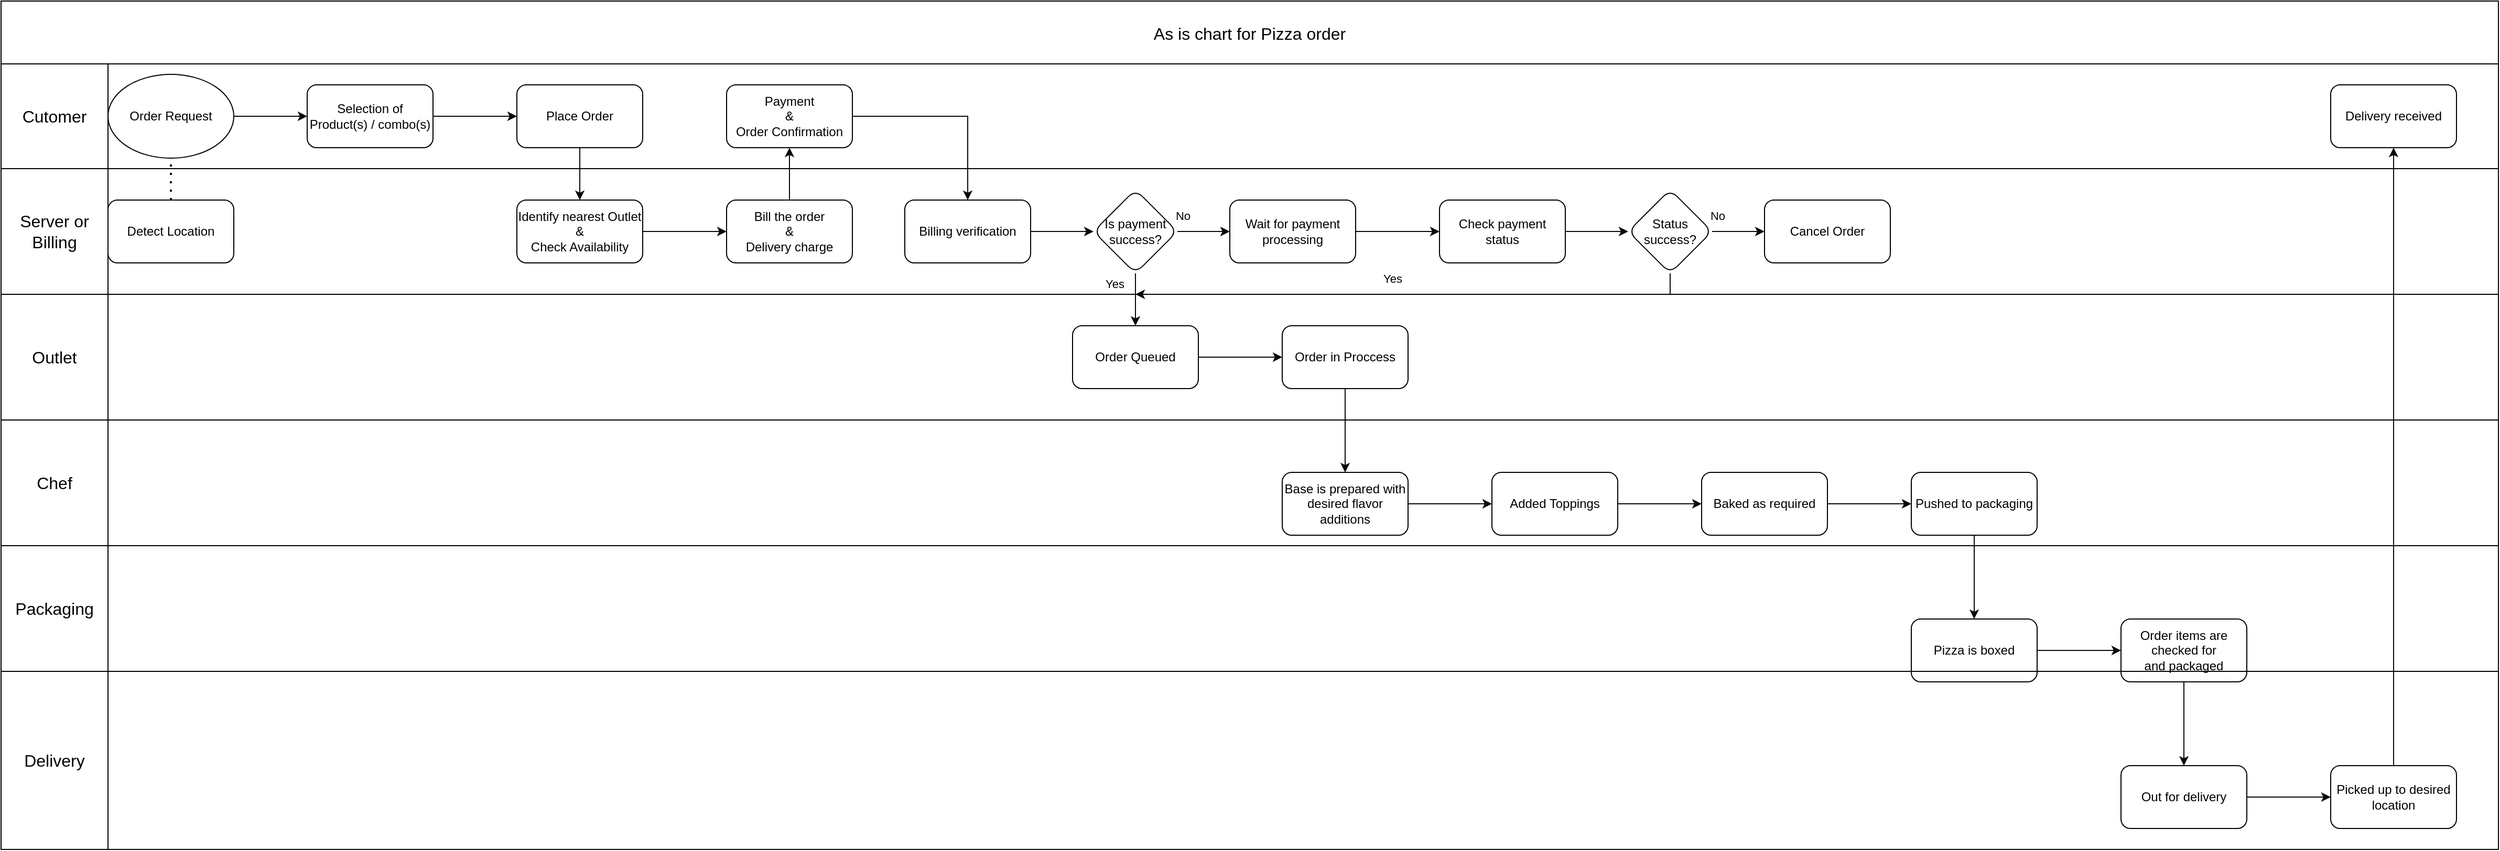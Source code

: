 <mxfile version="20.8.20" type="github">
  <diagram name="Page-1" id="EXli86hY3YLz44E0gWD3">
    <mxGraphModel dx="5460" dy="2413" grid="1" gridSize="10" guides="1" tooltips="1" connect="1" arrows="1" fold="1" page="1" pageScale="1" pageWidth="1169" pageHeight="827" math="0" shadow="0">
      <root>
        <mxCell id="0" />
        <mxCell id="1" parent="0" />
        <mxCell id="YC0K7fcnTKtkai2o8YkR-51" value="" style="edgeStyle=orthogonalEdgeStyle;rounded=0;orthogonalLoop=1;jettySize=auto;html=1;strokeColor=#080808;" edge="1" parent="1" source="YC0K7fcnTKtkai2o8YkR-1" target="YC0K7fcnTKtkai2o8YkR-4">
          <mxGeometry relative="1" as="geometry" />
        </mxCell>
        <mxCell id="YC0K7fcnTKtkai2o8YkR-1" value="Order Request" style="ellipse;whiteSpace=wrap;html=1;" vertex="1" parent="1">
          <mxGeometry x="90" y="30" width="120" height="80" as="geometry" />
        </mxCell>
        <mxCell id="YC0K7fcnTKtkai2o8YkR-2" value="Detect Location" style="rounded=1;whiteSpace=wrap;html=1;" vertex="1" parent="1">
          <mxGeometry x="90" y="150" width="120" height="60" as="geometry" />
        </mxCell>
        <mxCell id="YC0K7fcnTKtkai2o8YkR-15" value="" style="edgeStyle=orthogonalEdgeStyle;rounded=0;orthogonalLoop=1;jettySize=auto;html=1;strokeColor=#080808;" edge="1" parent="1" source="YC0K7fcnTKtkai2o8YkR-4" target="YC0K7fcnTKtkai2o8YkR-14">
          <mxGeometry relative="1" as="geometry" />
        </mxCell>
        <mxCell id="YC0K7fcnTKtkai2o8YkR-4" value="Selection of Product(s) / combo(s)" style="rounded=1;whiteSpace=wrap;html=1;" vertex="1" parent="1">
          <mxGeometry x="280" y="40" width="120" height="60" as="geometry" />
        </mxCell>
        <mxCell id="YC0K7fcnTKtkai2o8YkR-17" value="" style="edgeStyle=orthogonalEdgeStyle;rounded=0;orthogonalLoop=1;jettySize=auto;html=1;strokeColor=#080808;" edge="1" parent="1" source="YC0K7fcnTKtkai2o8YkR-14" target="YC0K7fcnTKtkai2o8YkR-16">
          <mxGeometry relative="1" as="geometry" />
        </mxCell>
        <mxCell id="YC0K7fcnTKtkai2o8YkR-14" value="Place Order" style="whiteSpace=wrap;html=1;rounded=1;" vertex="1" parent="1">
          <mxGeometry x="480" y="40" width="120" height="60" as="geometry" />
        </mxCell>
        <mxCell id="YC0K7fcnTKtkai2o8YkR-19" value="" style="edgeStyle=orthogonalEdgeStyle;rounded=0;orthogonalLoop=1;jettySize=auto;html=1;strokeColor=#080808;" edge="1" parent="1" source="YC0K7fcnTKtkai2o8YkR-16" target="YC0K7fcnTKtkai2o8YkR-18">
          <mxGeometry relative="1" as="geometry" />
        </mxCell>
        <mxCell id="YC0K7fcnTKtkai2o8YkR-16" value="Identify nearest Outlet&lt;br&gt;&amp;amp;&lt;br&gt;Check Availability" style="whiteSpace=wrap;html=1;rounded=1;" vertex="1" parent="1">
          <mxGeometry x="480" y="150" width="120" height="60" as="geometry" />
        </mxCell>
        <mxCell id="YC0K7fcnTKtkai2o8YkR-21" value="" style="edgeStyle=orthogonalEdgeStyle;rounded=0;orthogonalLoop=1;jettySize=auto;html=1;strokeColor=#080808;" edge="1" parent="1" source="YC0K7fcnTKtkai2o8YkR-18" target="YC0K7fcnTKtkai2o8YkR-20">
          <mxGeometry relative="1" as="geometry" />
        </mxCell>
        <mxCell id="YC0K7fcnTKtkai2o8YkR-18" value="Bill the order&lt;br&gt;&amp;amp;&lt;br&gt;Delivery charge" style="whiteSpace=wrap;html=1;rounded=1;" vertex="1" parent="1">
          <mxGeometry x="680" y="150" width="120" height="60" as="geometry" />
        </mxCell>
        <mxCell id="YC0K7fcnTKtkai2o8YkR-23" value="" style="edgeStyle=orthogonalEdgeStyle;rounded=0;orthogonalLoop=1;jettySize=auto;html=1;strokeColor=#080808;" edge="1" parent="1" source="YC0K7fcnTKtkai2o8YkR-20" target="YC0K7fcnTKtkai2o8YkR-22">
          <mxGeometry relative="1" as="geometry" />
        </mxCell>
        <mxCell id="YC0K7fcnTKtkai2o8YkR-20" value="Payment &lt;br&gt;&amp;amp;&lt;br&gt;Order Confirmation" style="whiteSpace=wrap;html=1;rounded=1;" vertex="1" parent="1">
          <mxGeometry x="680" y="40" width="120" height="60" as="geometry" />
        </mxCell>
        <mxCell id="YC0K7fcnTKtkai2o8YkR-25" value="" style="edgeStyle=orthogonalEdgeStyle;rounded=0;orthogonalLoop=1;jettySize=auto;html=1;strokeColor=#080808;" edge="1" parent="1" source="YC0K7fcnTKtkai2o8YkR-22" target="YC0K7fcnTKtkai2o8YkR-24">
          <mxGeometry relative="1" as="geometry" />
        </mxCell>
        <mxCell id="YC0K7fcnTKtkai2o8YkR-22" value="Billing verification" style="whiteSpace=wrap;html=1;rounded=1;" vertex="1" parent="1">
          <mxGeometry x="850" y="150" width="120" height="60" as="geometry" />
        </mxCell>
        <mxCell id="YC0K7fcnTKtkai2o8YkR-24" value="Is payment success?" style="rhombus;whiteSpace=wrap;html=1;rounded=1;" vertex="1" parent="1">
          <mxGeometry x="1030" y="140" width="80" height="80" as="geometry" />
        </mxCell>
        <mxCell id="YC0K7fcnTKtkai2o8YkR-29" value="" style="edgeStyle=orthogonalEdgeStyle;rounded=0;orthogonalLoop=1;jettySize=auto;html=1;strokeColor=#080808;" edge="1" parent="1" source="YC0K7fcnTKtkai2o8YkR-26" target="YC0K7fcnTKtkai2o8YkR-28">
          <mxGeometry relative="1" as="geometry" />
        </mxCell>
        <mxCell id="YC0K7fcnTKtkai2o8YkR-26" value="Order Queued" style="whiteSpace=wrap;html=1;rounded=1;" vertex="1" parent="1">
          <mxGeometry x="1010" y="270" width="120" height="60" as="geometry" />
        </mxCell>
        <mxCell id="YC0K7fcnTKtkai2o8YkR-31" value="" style="edgeStyle=orthogonalEdgeStyle;rounded=0;orthogonalLoop=1;jettySize=auto;html=1;strokeColor=#080808;" edge="1" parent="1" source="YC0K7fcnTKtkai2o8YkR-28" target="YC0K7fcnTKtkai2o8YkR-30">
          <mxGeometry relative="1" as="geometry" />
        </mxCell>
        <mxCell id="YC0K7fcnTKtkai2o8YkR-28" value="Order in Proccess" style="whiteSpace=wrap;html=1;rounded=1;" vertex="1" parent="1">
          <mxGeometry x="1210" y="270" width="120" height="60" as="geometry" />
        </mxCell>
        <mxCell id="YC0K7fcnTKtkai2o8YkR-33" value="" style="edgeStyle=orthogonalEdgeStyle;rounded=0;orthogonalLoop=1;jettySize=auto;html=1;strokeColor=#080808;" edge="1" parent="1" source="YC0K7fcnTKtkai2o8YkR-30" target="YC0K7fcnTKtkai2o8YkR-32">
          <mxGeometry relative="1" as="geometry" />
        </mxCell>
        <mxCell id="YC0K7fcnTKtkai2o8YkR-30" value="Base is prepared with desired flavor additions" style="whiteSpace=wrap;html=1;rounded=1;" vertex="1" parent="1">
          <mxGeometry x="1210" y="410" width="120" height="60" as="geometry" />
        </mxCell>
        <mxCell id="YC0K7fcnTKtkai2o8YkR-35" value="" style="edgeStyle=orthogonalEdgeStyle;rounded=0;orthogonalLoop=1;jettySize=auto;html=1;strokeColor=#080808;" edge="1" parent="1" source="YC0K7fcnTKtkai2o8YkR-32" target="YC0K7fcnTKtkai2o8YkR-34">
          <mxGeometry relative="1" as="geometry" />
        </mxCell>
        <mxCell id="YC0K7fcnTKtkai2o8YkR-32" value="Added Toppings" style="whiteSpace=wrap;html=1;rounded=1;" vertex="1" parent="1">
          <mxGeometry x="1410" y="410" width="120" height="60" as="geometry" />
        </mxCell>
        <mxCell id="YC0K7fcnTKtkai2o8YkR-37" value="" style="edgeStyle=orthogonalEdgeStyle;rounded=0;orthogonalLoop=1;jettySize=auto;html=1;strokeColor=#080808;" edge="1" parent="1" source="YC0K7fcnTKtkai2o8YkR-34" target="YC0K7fcnTKtkai2o8YkR-36">
          <mxGeometry relative="1" as="geometry" />
        </mxCell>
        <mxCell id="YC0K7fcnTKtkai2o8YkR-34" value="Baked as required" style="whiteSpace=wrap;html=1;rounded=1;" vertex="1" parent="1">
          <mxGeometry x="1610" y="410" width="120" height="60" as="geometry" />
        </mxCell>
        <mxCell id="YC0K7fcnTKtkai2o8YkR-39" value="" style="edgeStyle=orthogonalEdgeStyle;rounded=0;orthogonalLoop=1;jettySize=auto;html=1;strokeColor=#080808;" edge="1" parent="1" source="YC0K7fcnTKtkai2o8YkR-36" target="YC0K7fcnTKtkai2o8YkR-38">
          <mxGeometry relative="1" as="geometry" />
        </mxCell>
        <mxCell id="YC0K7fcnTKtkai2o8YkR-36" value="Pushed to packaging" style="whiteSpace=wrap;html=1;rounded=1;" vertex="1" parent="1">
          <mxGeometry x="1810" y="410" width="120" height="60" as="geometry" />
        </mxCell>
        <mxCell id="YC0K7fcnTKtkai2o8YkR-41" value="" style="edgeStyle=orthogonalEdgeStyle;rounded=0;orthogonalLoop=1;jettySize=auto;html=1;strokeColor=#080808;" edge="1" parent="1" source="YC0K7fcnTKtkai2o8YkR-38" target="YC0K7fcnTKtkai2o8YkR-40">
          <mxGeometry relative="1" as="geometry" />
        </mxCell>
        <mxCell id="YC0K7fcnTKtkai2o8YkR-38" value="Pizza is boxed" style="whiteSpace=wrap;html=1;rounded=1;" vertex="1" parent="1">
          <mxGeometry x="1810" y="550" width="120" height="60" as="geometry" />
        </mxCell>
        <mxCell id="YC0K7fcnTKtkai2o8YkR-43" value="" style="edgeStyle=orthogonalEdgeStyle;rounded=0;orthogonalLoop=1;jettySize=auto;html=1;strokeColor=#080808;" edge="1" parent="1" source="YC0K7fcnTKtkai2o8YkR-40" target="YC0K7fcnTKtkai2o8YkR-42">
          <mxGeometry relative="1" as="geometry" />
        </mxCell>
        <mxCell id="YC0K7fcnTKtkai2o8YkR-40" value="Order items are checked for&lt;br&gt;and packaged" style="whiteSpace=wrap;html=1;rounded=1;" vertex="1" parent="1">
          <mxGeometry x="2010" y="550" width="120" height="60" as="geometry" />
        </mxCell>
        <mxCell id="YC0K7fcnTKtkai2o8YkR-46" value="" style="edgeStyle=orthogonalEdgeStyle;rounded=0;orthogonalLoop=1;jettySize=auto;html=1;strokeColor=#080808;" edge="1" parent="1" source="YC0K7fcnTKtkai2o8YkR-42" target="YC0K7fcnTKtkai2o8YkR-45">
          <mxGeometry relative="1" as="geometry" />
        </mxCell>
        <mxCell id="YC0K7fcnTKtkai2o8YkR-42" value="Out for delivery" style="whiteSpace=wrap;html=1;rounded=1;" vertex="1" parent="1">
          <mxGeometry x="2010" y="690" width="120" height="60" as="geometry" />
        </mxCell>
        <mxCell id="YC0K7fcnTKtkai2o8YkR-48" value="" style="edgeStyle=orthogonalEdgeStyle;rounded=0;orthogonalLoop=1;jettySize=auto;html=1;strokeColor=#080808;" edge="1" parent="1" source="YC0K7fcnTKtkai2o8YkR-45" target="YC0K7fcnTKtkai2o8YkR-47">
          <mxGeometry relative="1" as="geometry" />
        </mxCell>
        <mxCell id="YC0K7fcnTKtkai2o8YkR-45" value="Picked up to desired location" style="whiteSpace=wrap;html=1;rounded=1;" vertex="1" parent="1">
          <mxGeometry x="2210" y="690" width="120" height="60" as="geometry" />
        </mxCell>
        <mxCell id="YC0K7fcnTKtkai2o8YkR-47" value="Delivery received" style="whiteSpace=wrap;html=1;rounded=1;" vertex="1" parent="1">
          <mxGeometry x="2210" y="40" width="120" height="60" as="geometry" />
        </mxCell>
        <mxCell id="YC0K7fcnTKtkai2o8YkR-50" value="" style="endArrow=none;dashed=1;html=1;dashPattern=1 3;strokeWidth=2;rounded=0;strokeColor=#080808;entryX=0.5;entryY=1;entryDx=0;entryDy=0;exitX=0.5;exitY=0;exitDx=0;exitDy=0;" edge="1" parent="1" source="YC0K7fcnTKtkai2o8YkR-2" target="YC0K7fcnTKtkai2o8YkR-1">
          <mxGeometry width="50" height="50" relative="1" as="geometry">
            <mxPoint x="40" y="520" as="sourcePoint" />
            <mxPoint x="400" y="290" as="targetPoint" />
          </mxGeometry>
        </mxCell>
        <mxCell id="YC0K7fcnTKtkai2o8YkR-52" value="" style="endArrow=classic;html=1;rounded=0;strokeColor=#080808;exitX=0.5;exitY=1;exitDx=0;exitDy=0;entryX=0.5;entryY=0;entryDx=0;entryDy=0;" edge="1" parent="1" source="YC0K7fcnTKtkai2o8YkR-24" target="YC0K7fcnTKtkai2o8YkR-26">
          <mxGeometry relative="1" as="geometry">
            <mxPoint x="1110" y="220" as="sourcePoint" />
            <mxPoint x="1210" y="220" as="targetPoint" />
          </mxGeometry>
        </mxCell>
        <mxCell id="YC0K7fcnTKtkai2o8YkR-53" value="Yes" style="edgeLabel;resizable=0;html=1;align=center;verticalAlign=middle;" connectable="0" vertex="1" parent="YC0K7fcnTKtkai2o8YkR-52">
          <mxGeometry relative="1" as="geometry">
            <mxPoint x="-20" y="-15" as="offset" />
          </mxGeometry>
        </mxCell>
        <mxCell id="YC0K7fcnTKtkai2o8YkR-54" value="" style="endArrow=classic;html=1;rounded=0;strokeColor=#080808;exitX=1;exitY=0.5;exitDx=0;exitDy=0;entryX=0;entryY=0.5;entryDx=0;entryDy=0;" edge="1" parent="1" source="YC0K7fcnTKtkai2o8YkR-24" target="YC0K7fcnTKtkai2o8YkR-57">
          <mxGeometry relative="1" as="geometry">
            <mxPoint x="1190" y="170" as="sourcePoint" />
            <mxPoint x="1200" y="180" as="targetPoint" />
          </mxGeometry>
        </mxCell>
        <mxCell id="YC0K7fcnTKtkai2o8YkR-55" value="No" style="edgeLabel;resizable=0;html=1;align=center;verticalAlign=middle;" connectable="0" vertex="1" parent="YC0K7fcnTKtkai2o8YkR-54">
          <mxGeometry relative="1" as="geometry">
            <mxPoint x="-20" y="-15" as="offset" />
          </mxGeometry>
        </mxCell>
        <mxCell id="YC0K7fcnTKtkai2o8YkR-59" value="" style="edgeStyle=orthogonalEdgeStyle;rounded=0;orthogonalLoop=1;jettySize=auto;html=1;strokeColor=#080808;" edge="1" parent="1" source="YC0K7fcnTKtkai2o8YkR-57" target="YC0K7fcnTKtkai2o8YkR-58">
          <mxGeometry relative="1" as="geometry" />
        </mxCell>
        <mxCell id="YC0K7fcnTKtkai2o8YkR-57" value="Wait for payment processing" style="rounded=1;whiteSpace=wrap;html=1;" vertex="1" parent="1">
          <mxGeometry x="1160" y="150" width="120" height="60" as="geometry" />
        </mxCell>
        <mxCell id="YC0K7fcnTKtkai2o8YkR-66" style="edgeStyle=orthogonalEdgeStyle;rounded=0;orthogonalLoop=1;jettySize=auto;html=1;entryX=0;entryY=0.5;entryDx=0;entryDy=0;strokeColor=#080808;" edge="1" parent="1" source="YC0K7fcnTKtkai2o8YkR-58" target="YC0K7fcnTKtkai2o8YkR-61">
          <mxGeometry relative="1" as="geometry" />
        </mxCell>
        <mxCell id="YC0K7fcnTKtkai2o8YkR-58" value="Check payment status" style="whiteSpace=wrap;html=1;rounded=1;" vertex="1" parent="1">
          <mxGeometry x="1360" y="150" width="120" height="60" as="geometry" />
        </mxCell>
        <mxCell id="YC0K7fcnTKtkai2o8YkR-61" value="Status success?" style="rhombus;whiteSpace=wrap;html=1;rounded=1;" vertex="1" parent="1">
          <mxGeometry x="1540" y="140" width="80" height="80" as="geometry" />
        </mxCell>
        <mxCell id="YC0K7fcnTKtkai2o8YkR-62" value="" style="endArrow=classic;html=1;rounded=0;strokeColor=#080808;exitX=0.5;exitY=1;exitDx=0;exitDy=0;" edge="1" parent="1" source="YC0K7fcnTKtkai2o8YkR-61">
          <mxGeometry relative="1" as="geometry">
            <mxPoint x="1620" y="220" as="sourcePoint" />
            <mxPoint x="1070" y="240" as="targetPoint" />
            <Array as="points">
              <mxPoint x="1580" y="240" />
            </Array>
          </mxGeometry>
        </mxCell>
        <mxCell id="YC0K7fcnTKtkai2o8YkR-63" value="Yes" style="edgeLabel;resizable=0;html=1;align=center;verticalAlign=middle;" connectable="0" vertex="1" parent="YC0K7fcnTKtkai2o8YkR-62">
          <mxGeometry relative="1" as="geometry">
            <mxPoint x="-20" y="-15" as="offset" />
          </mxGeometry>
        </mxCell>
        <mxCell id="YC0K7fcnTKtkai2o8YkR-64" value="" style="endArrow=classic;html=1;rounded=0;strokeColor=#080808;exitX=1;exitY=0.5;exitDx=0;exitDy=0;entryX=0;entryY=0.5;entryDx=0;entryDy=0;" edge="1" parent="1" source="YC0K7fcnTKtkai2o8YkR-61">
          <mxGeometry relative="1" as="geometry">
            <mxPoint x="1700" y="170" as="sourcePoint" />
            <mxPoint x="1670" y="180" as="targetPoint" />
          </mxGeometry>
        </mxCell>
        <mxCell id="YC0K7fcnTKtkai2o8YkR-65" value="No" style="edgeLabel;resizable=0;html=1;align=center;verticalAlign=middle;" connectable="0" vertex="1" parent="YC0K7fcnTKtkai2o8YkR-64">
          <mxGeometry relative="1" as="geometry">
            <mxPoint x="-20" y="-15" as="offset" />
          </mxGeometry>
        </mxCell>
        <mxCell id="YC0K7fcnTKtkai2o8YkR-67" value="Cancel Order" style="rounded=1;whiteSpace=wrap;html=1;" vertex="1" parent="1">
          <mxGeometry x="1670" y="150" width="120" height="60" as="geometry" />
        </mxCell>
        <mxCell id="YC0K7fcnTKtkai2o8YkR-68" value="As is chart for Pizza order" style="shape=table;startSize=60;container=1;collapsible=0;childLayout=tableLayout;strokeColor=default;fontSize=16;" vertex="1" parent="1">
          <mxGeometry x="-12" y="-40" width="2382" height="810" as="geometry" />
        </mxCell>
        <mxCell id="YC0K7fcnTKtkai2o8YkR-69" value="" style="shape=tableRow;horizontal=0;startSize=0;swimlaneHead=0;swimlaneBody=0;strokeColor=inherit;top=0;left=0;bottom=0;right=0;collapsible=0;dropTarget=0;fillColor=none;points=[[0,0.5],[1,0.5]];portConstraint=eastwest;fontSize=16;" vertex="1" parent="YC0K7fcnTKtkai2o8YkR-68">
          <mxGeometry y="60" width="2382" height="100" as="geometry" />
        </mxCell>
        <mxCell id="YC0K7fcnTKtkai2o8YkR-70" value="Cutomer" style="shape=partialRectangle;html=1;whiteSpace=wrap;connectable=0;strokeColor=inherit;overflow=hidden;fillColor=none;top=0;left=0;bottom=0;right=0;pointerEvents=1;fontSize=16;" vertex="1" parent="YC0K7fcnTKtkai2o8YkR-69">
          <mxGeometry width="102" height="100" as="geometry">
            <mxRectangle width="102" height="100" as="alternateBounds" />
          </mxGeometry>
        </mxCell>
        <mxCell id="YC0K7fcnTKtkai2o8YkR-71" value="" style="shape=partialRectangle;html=1;whiteSpace=wrap;connectable=0;strokeColor=inherit;overflow=hidden;fillColor=none;top=0;left=0;bottom=0;right=0;pointerEvents=1;fontSize=16;" vertex="1" parent="YC0K7fcnTKtkai2o8YkR-69">
          <mxGeometry x="102" width="2280" height="100" as="geometry">
            <mxRectangle width="2280" height="100" as="alternateBounds" />
          </mxGeometry>
        </mxCell>
        <mxCell id="YC0K7fcnTKtkai2o8YkR-73" value="" style="shape=tableRow;horizontal=0;startSize=0;swimlaneHead=0;swimlaneBody=0;strokeColor=inherit;top=0;left=0;bottom=0;right=0;collapsible=0;dropTarget=0;fillColor=none;points=[[0,0.5],[1,0.5]];portConstraint=eastwest;fontSize=16;" vertex="1" parent="YC0K7fcnTKtkai2o8YkR-68">
          <mxGeometry y="160" width="2382" height="120" as="geometry" />
        </mxCell>
        <mxCell id="YC0K7fcnTKtkai2o8YkR-74" value="Server or Billing" style="shape=partialRectangle;html=1;whiteSpace=wrap;connectable=0;strokeColor=inherit;overflow=hidden;fillColor=none;top=0;left=0;bottom=0;right=0;pointerEvents=1;fontSize=16;" vertex="1" parent="YC0K7fcnTKtkai2o8YkR-73">
          <mxGeometry width="102" height="120" as="geometry">
            <mxRectangle width="102" height="120" as="alternateBounds" />
          </mxGeometry>
        </mxCell>
        <mxCell id="YC0K7fcnTKtkai2o8YkR-75" value="" style="shape=partialRectangle;html=1;whiteSpace=wrap;connectable=0;strokeColor=inherit;overflow=hidden;fillColor=none;top=0;left=0;bottom=0;right=0;pointerEvents=1;fontSize=16;" vertex="1" parent="YC0K7fcnTKtkai2o8YkR-73">
          <mxGeometry x="102" width="2280" height="120" as="geometry">
            <mxRectangle width="2280" height="120" as="alternateBounds" />
          </mxGeometry>
        </mxCell>
        <mxCell id="YC0K7fcnTKtkai2o8YkR-81" style="shape=tableRow;horizontal=0;startSize=0;swimlaneHead=0;swimlaneBody=0;strokeColor=inherit;top=0;left=0;bottom=0;right=0;collapsible=0;dropTarget=0;fillColor=none;points=[[0,0.5],[1,0.5]];portConstraint=eastwest;fontSize=16;" vertex="1" parent="YC0K7fcnTKtkai2o8YkR-68">
          <mxGeometry y="280" width="2382" height="120" as="geometry" />
        </mxCell>
        <mxCell id="YC0K7fcnTKtkai2o8YkR-82" value="Outlet" style="shape=partialRectangle;html=1;whiteSpace=wrap;connectable=0;strokeColor=inherit;overflow=hidden;fillColor=none;top=0;left=0;bottom=0;right=0;pointerEvents=1;fontSize=16;" vertex="1" parent="YC0K7fcnTKtkai2o8YkR-81">
          <mxGeometry width="102" height="120" as="geometry">
            <mxRectangle width="102" height="120" as="alternateBounds" />
          </mxGeometry>
        </mxCell>
        <mxCell id="YC0K7fcnTKtkai2o8YkR-83" style="shape=partialRectangle;html=1;whiteSpace=wrap;connectable=0;strokeColor=inherit;overflow=hidden;fillColor=none;top=0;left=0;bottom=0;right=0;pointerEvents=1;fontSize=16;" vertex="1" parent="YC0K7fcnTKtkai2o8YkR-81">
          <mxGeometry x="102" width="2280" height="120" as="geometry">
            <mxRectangle width="2280" height="120" as="alternateBounds" />
          </mxGeometry>
        </mxCell>
        <mxCell id="YC0K7fcnTKtkai2o8YkR-87" style="shape=tableRow;horizontal=0;startSize=0;swimlaneHead=0;swimlaneBody=0;strokeColor=inherit;top=0;left=0;bottom=0;right=0;collapsible=0;dropTarget=0;fillColor=none;points=[[0,0.5],[1,0.5]];portConstraint=eastwest;fontSize=16;" vertex="1" parent="YC0K7fcnTKtkai2o8YkR-68">
          <mxGeometry y="400" width="2382" height="120" as="geometry" />
        </mxCell>
        <mxCell id="YC0K7fcnTKtkai2o8YkR-88" value="Chef" style="shape=partialRectangle;html=1;whiteSpace=wrap;connectable=0;strokeColor=inherit;overflow=hidden;fillColor=none;top=0;left=0;bottom=0;right=0;pointerEvents=1;fontSize=16;" vertex="1" parent="YC0K7fcnTKtkai2o8YkR-87">
          <mxGeometry width="102" height="120" as="geometry">
            <mxRectangle width="102" height="120" as="alternateBounds" />
          </mxGeometry>
        </mxCell>
        <mxCell id="YC0K7fcnTKtkai2o8YkR-89" style="shape=partialRectangle;html=1;whiteSpace=wrap;connectable=0;strokeColor=inherit;overflow=hidden;fillColor=none;top=0;left=0;bottom=0;right=0;pointerEvents=1;fontSize=16;" vertex="1" parent="YC0K7fcnTKtkai2o8YkR-87">
          <mxGeometry x="102" width="2280" height="120" as="geometry">
            <mxRectangle width="2280" height="120" as="alternateBounds" />
          </mxGeometry>
        </mxCell>
        <mxCell id="YC0K7fcnTKtkai2o8YkR-84" style="shape=tableRow;horizontal=0;startSize=0;swimlaneHead=0;swimlaneBody=0;strokeColor=inherit;top=0;left=0;bottom=0;right=0;collapsible=0;dropTarget=0;fillColor=none;points=[[0,0.5],[1,0.5]];portConstraint=eastwest;fontSize=16;" vertex="1" parent="YC0K7fcnTKtkai2o8YkR-68">
          <mxGeometry y="520" width="2382" height="120" as="geometry" />
        </mxCell>
        <mxCell id="YC0K7fcnTKtkai2o8YkR-85" value="Packaging" style="shape=partialRectangle;html=1;whiteSpace=wrap;connectable=0;strokeColor=inherit;overflow=hidden;fillColor=none;top=0;left=0;bottom=0;right=0;pointerEvents=1;fontSize=16;" vertex="1" parent="YC0K7fcnTKtkai2o8YkR-84">
          <mxGeometry width="102" height="120" as="geometry">
            <mxRectangle width="102" height="120" as="alternateBounds" />
          </mxGeometry>
        </mxCell>
        <mxCell id="YC0K7fcnTKtkai2o8YkR-86" style="shape=partialRectangle;html=1;whiteSpace=wrap;connectable=0;strokeColor=inherit;overflow=hidden;fillColor=none;top=0;left=0;bottom=0;right=0;pointerEvents=1;fontSize=16;" vertex="1" parent="YC0K7fcnTKtkai2o8YkR-84">
          <mxGeometry x="102" width="2280" height="120" as="geometry">
            <mxRectangle width="2280" height="120" as="alternateBounds" />
          </mxGeometry>
        </mxCell>
        <mxCell id="YC0K7fcnTKtkai2o8YkR-77" value="" style="shape=tableRow;horizontal=0;startSize=0;swimlaneHead=0;swimlaneBody=0;strokeColor=inherit;top=0;left=0;bottom=0;right=0;collapsible=0;dropTarget=0;fillColor=none;points=[[0,0.5],[1,0.5]];portConstraint=eastwest;fontSize=16;" vertex="1" parent="YC0K7fcnTKtkai2o8YkR-68">
          <mxGeometry y="640" width="2382" height="170" as="geometry" />
        </mxCell>
        <mxCell id="YC0K7fcnTKtkai2o8YkR-78" value="Delivery" style="shape=partialRectangle;html=1;whiteSpace=wrap;connectable=0;strokeColor=inherit;overflow=hidden;fillColor=none;top=0;left=0;bottom=0;right=0;pointerEvents=1;fontSize=16;" vertex="1" parent="YC0K7fcnTKtkai2o8YkR-77">
          <mxGeometry width="102" height="170" as="geometry">
            <mxRectangle width="102" height="170" as="alternateBounds" />
          </mxGeometry>
        </mxCell>
        <mxCell id="YC0K7fcnTKtkai2o8YkR-79" value="" style="shape=partialRectangle;html=1;whiteSpace=wrap;connectable=0;strokeColor=inherit;overflow=hidden;fillColor=none;top=0;left=0;bottom=0;right=0;pointerEvents=1;fontSize=16;" vertex="1" parent="YC0K7fcnTKtkai2o8YkR-77">
          <mxGeometry x="102" width="2280" height="170" as="geometry">
            <mxRectangle width="2280" height="170" as="alternateBounds" />
          </mxGeometry>
        </mxCell>
      </root>
    </mxGraphModel>
  </diagram>
</mxfile>
